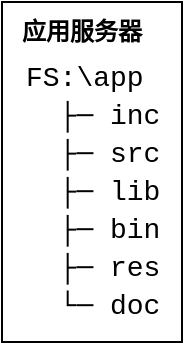 <mxfile version="19.0.3" type="device"><diagram id="crAeZm4LUPX5mmBdOtlj" name="第 1 页"><mxGraphModel dx="706" dy="445" grid="1" gridSize="10" guides="1" tooltips="1" connect="1" arrows="1" fold="1" page="1" pageScale="1" pageWidth="1169" pageHeight="827" math="0" shadow="0"><root><mxCell id="0"/><mxCell id="1" parent="0"/><mxCell id="yKv43g7OY0DrtqdhkgRt-1" value="" style="rounded=0;whiteSpace=wrap;html=1;" vertex="1" parent="1"><mxGeometry x="240" y="80" width="90" height="170" as="geometry"/></mxCell><mxCell id="yKv43g7OY0DrtqdhkgRt-2" value="&lt;font face=&quot;Georgia&quot;&gt;应用服务器&lt;/font&gt;" style="text;html=1;strokeColor=none;fillColor=none;align=center;verticalAlign=middle;whiteSpace=wrap;rounded=0;fontStyle=1" vertex="1" parent="1"><mxGeometry x="240" y="80" width="80" height="30" as="geometry"/></mxCell><mxCell id="yKv43g7OY0DrtqdhkgRt-4" value="&lt;div style=&quot;font-family: Consolas, &amp;quot;Courier New&amp;quot;, monospace; font-size: 14px; line-height: 19px;&quot;&gt;&lt;div style=&quot;&quot;&gt;FS:\app&lt;/div&gt;&lt;div style=&quot;&quot;&gt;&amp;nbsp; ├─ inc&lt;/div&gt;&lt;div style=&quot;&quot;&gt;&amp;nbsp; ├─ src&lt;/div&gt;&lt;div style=&quot;&quot;&gt;&amp;nbsp; ├─ lib&lt;/div&gt;&lt;div style=&quot;&quot;&gt;&amp;nbsp; ├─ bin&lt;/div&gt;&lt;div style=&quot;&quot;&gt;&amp;nbsp; ├─ res&lt;/div&gt;&lt;div style=&quot;&quot;&gt;&amp;nbsp; └─ doc&lt;/div&gt;&lt;/div&gt;" style="text;html=1;strokeColor=none;fillColor=none;align=left;verticalAlign=middle;whiteSpace=wrap;rounded=0;fontFamily=Times New Roman;" vertex="1" parent="1"><mxGeometry x="250" y="110" width="70" height="130" as="geometry"/></mxCell></root></mxGraphModel></diagram></mxfile>